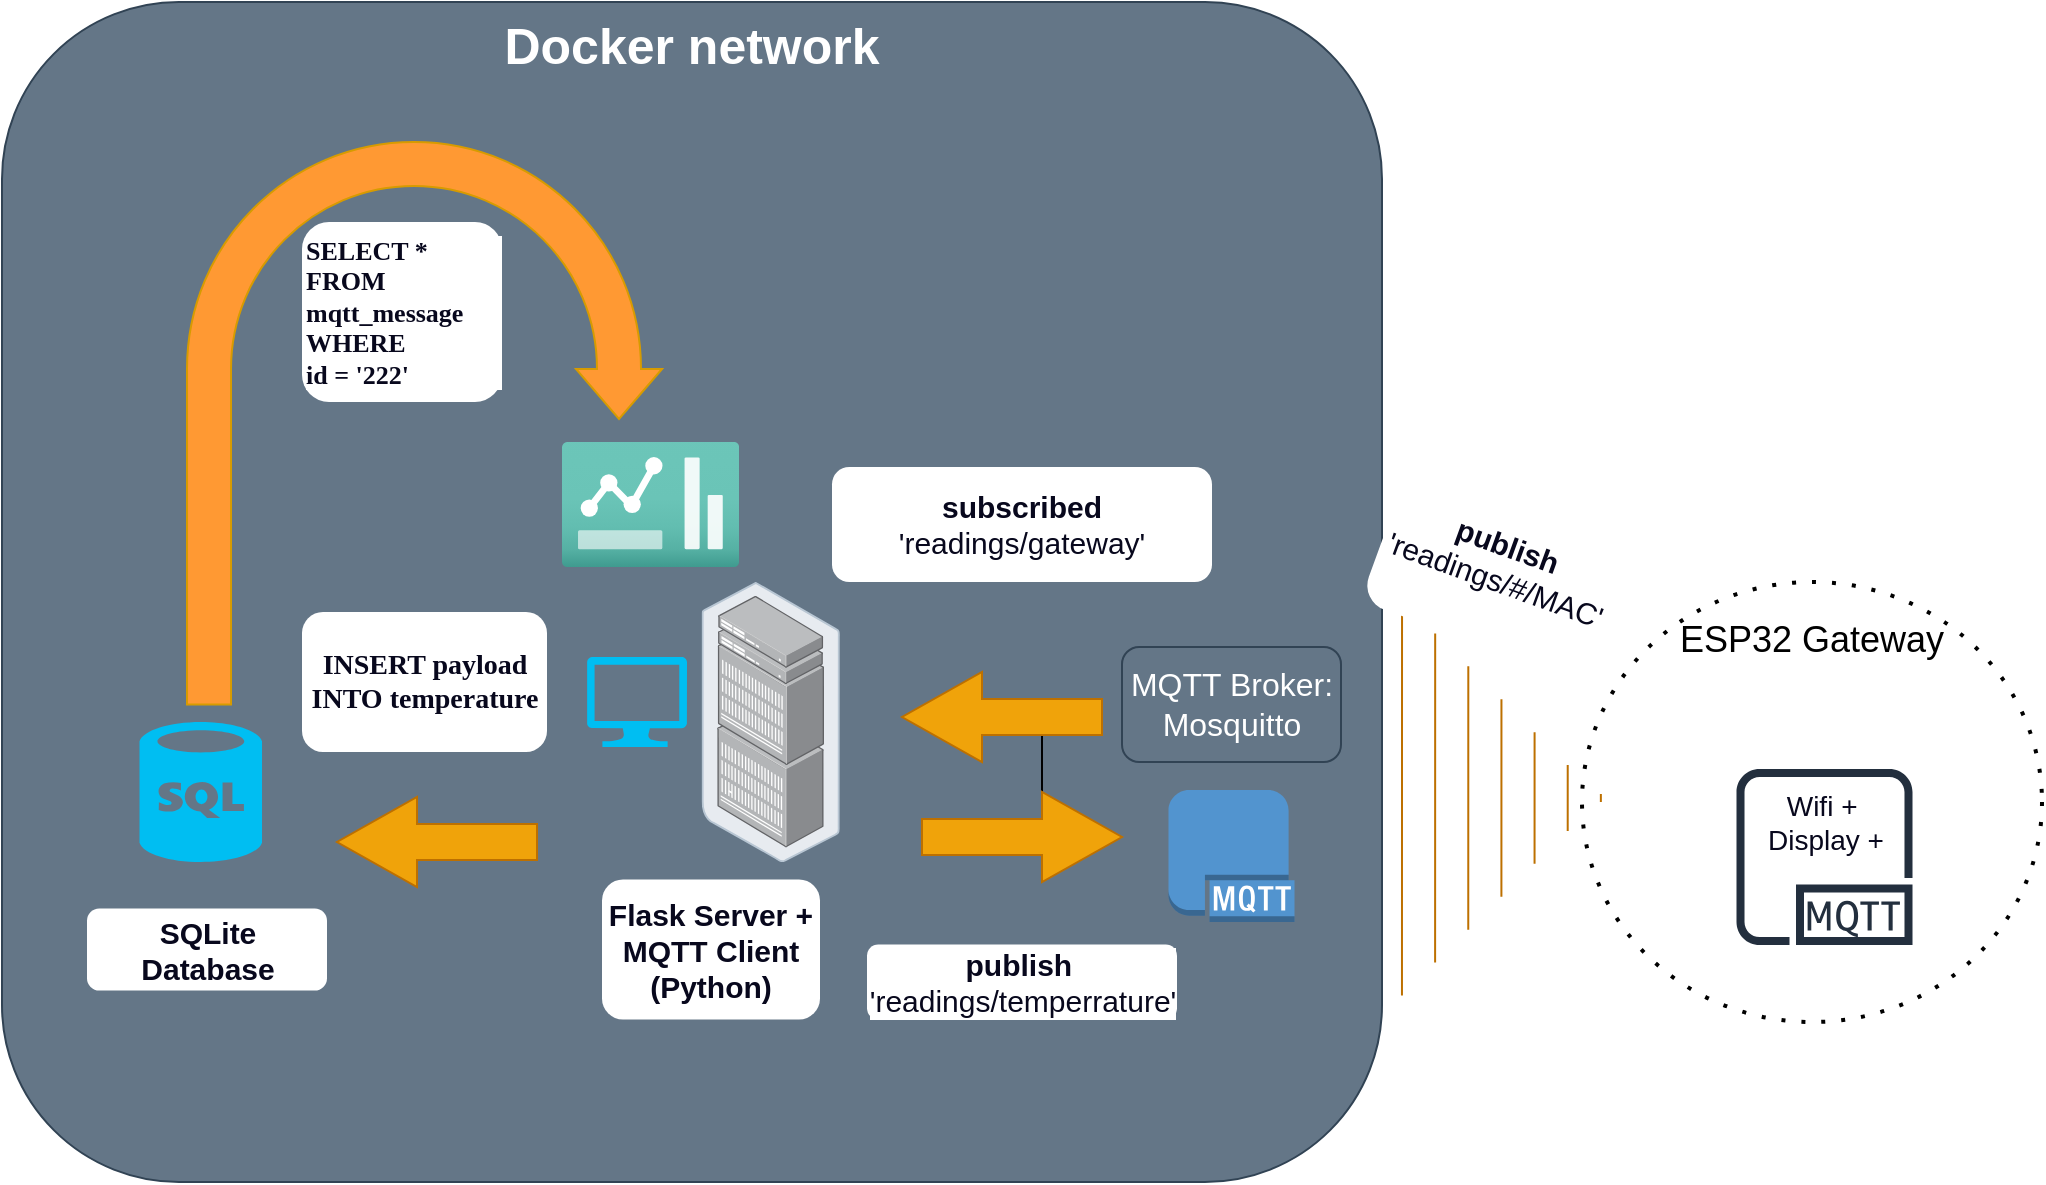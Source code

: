 <mxfile version="26.0.16">
  <diagram name="Page-1" id="OkNnp4ZikiLAbiJxPSVS">
    <mxGraphModel dx="1434" dy="839" grid="1" gridSize="10" guides="1" tooltips="1" connect="1" arrows="1" fold="1" page="1" pageScale="1" pageWidth="1100" pageHeight="850" math="0" shadow="0">
      <root>
        <mxCell id="0" />
        <mxCell id="1" parent="0" />
        <mxCell id="6-Zd3hag-RVSk_g32DTd-28" value="&lt;font style=&quot;font-size: 25px;&quot;&gt;&lt;b&gt;Docker network&lt;/b&gt;&lt;/font&gt;" style="rounded=1;whiteSpace=wrap;html=1;fillColor=#647687;strokeColor=#314354;fontColor=#ffffff;verticalAlign=top;" vertex="1" parent="1">
          <mxGeometry x="30" y="120" width="690" height="590" as="geometry" />
        </mxCell>
        <mxCell id="9Ca5nki053vE-qPJW3u6-1" value="ESP32 Gateway" style="ellipse;whiteSpace=wrap;html=1;fillStyle=dots;dashed=1;dashPattern=1 4;strokeWidth=2;fontSize=18;labelPosition=center;verticalLabelPosition=middle;align=center;verticalAlign=top;spacing=14;" parent="1" vertex="1">
          <mxGeometry x="820" y="410" width="230" height="220" as="geometry" />
        </mxCell>
        <mxCell id="9Ca5nki053vE-qPJW3u6-2" value="" style="shape=mxgraph.arrows2.wedgeArrowDashed2;html=1;bendable=0;startWidth=98.75;stepSize=15;rounded=0;entryX=0.041;entryY=0.491;entryDx=0;entryDy=0;entryPerimeter=0;fillColor=#f0a30a;strokeColor=#BD7000;" parent="1" target="9Ca5nki053vE-qPJW3u6-1" edge="1">
          <mxGeometry width="100" height="100" relative="1" as="geometry">
            <mxPoint x="730" y="518" as="sourcePoint" />
            <mxPoint x="720" y="550" as="targetPoint" />
          </mxGeometry>
        </mxCell>
        <mxCell id="9Ca5nki053vE-qPJW3u6-3" value="" style="sketch=0;outlineConnect=0;fontColor=#232F3E;gradientColor=none;strokeColor=#232F3E;fillColor=#ffffff;dashed=0;verticalLabelPosition=bottom;verticalAlign=top;align=center;html=1;fontSize=12;fontStyle=0;aspect=fixed;shape=mxgraph.aws4.resourceIcon;resIcon=mxgraph.aws4.mqtt_protocol;" parent="1" vertex="1">
          <mxGeometry x="886.25" y="492.5" width="110" height="110" as="geometry" />
        </mxCell>
        <mxCell id="9Ca5nki053vE-qPJW3u6-4" value="Wifi +&amp;nbsp;&lt;div&gt;Display +&lt;/div&gt;" style="text;html=1;align=center;verticalAlign=middle;whiteSpace=wrap;rounded=0;fontSize=14;fontColor=#08081D;" parent="1" vertex="1">
          <mxGeometry x="892.5" y="500" width="97.5" height="60" as="geometry" />
        </mxCell>
        <mxCell id="9Ca5nki053vE-qPJW3u6-7" value="MQTT Broker: Mosquitto" style="text;html=1;align=center;verticalAlign=middle;whiteSpace=wrap;rounded=1;fontSize=16;fontColor=#ffffff;strokeColor=#314354;fillColor=#647687;" parent="1" vertex="1">
          <mxGeometry x="590" y="442.5" width="109.5" height="57.5" as="geometry" />
        </mxCell>
        <mxCell id="9Ca5nki053vE-qPJW3u6-9" value="subscribed&lt;span style=&quot;font-weight: normal;&quot;&gt; &#39;readings/gateway&#39;&lt;/span&gt;" style="text;html=1;align=center;verticalAlign=middle;whiteSpace=wrap;rounded=1;fontSize=15;fontColor=#08081D;labelBackgroundColor=#FFFFFF;fontStyle=1;fillColor=#FFFFFF;" parent="1" vertex="1">
          <mxGeometry x="445" y="352.5" width="190" height="57.5" as="geometry" />
        </mxCell>
        <mxCell id="6-Zd3hag-RVSk_g32DTd-6" style="edgeStyle=orthogonalEdgeStyle;rounded=0;orthogonalLoop=1;jettySize=auto;html=1;exitX=0;exitY=0;exitDx=30;exitDy=31.5;exitPerimeter=0;" edge="1" parent="1" source="9Ca5nki053vE-qPJW3u6-11">
          <mxGeometry relative="1" as="geometry">
            <mxPoint x="550" y="540" as="targetPoint" />
          </mxGeometry>
        </mxCell>
        <mxCell id="9Ca5nki053vE-qPJW3u6-11" value="" style="html=1;shadow=0;dashed=0;align=center;verticalAlign=middle;shape=mxgraph.arrows2.arrow;dy=0.6;dx=40;flipH=1;notch=0;fillColor=#f0a30a;fontColor=#000000;strokeColor=#BD7000;" parent="1" vertex="1">
          <mxGeometry x="480" y="455" width="100" height="45" as="geometry" />
        </mxCell>
        <mxCell id="9Ca5nki053vE-qPJW3u6-12" value="publish&lt;span style=&quot;font-weight: normal;&quot;&gt; &#39;readings/#/MAC&#39;&lt;/span&gt;" style="text;html=1;align=center;verticalAlign=middle;whiteSpace=wrap;rounded=1;fontSize=15;fontColor=#08081D;labelBackgroundColor=#FFFFFF;fontStyle=1;shadow=0;fillColor=#FFFFFF;rotation=20;" parent="1" vertex="1">
          <mxGeometry x="720" y="357.5" width="120" height="85" as="geometry" />
        </mxCell>
        <mxCell id="9Ca5nki053vE-qPJW3u6-13" value="SQLite&lt;div&gt;Database&lt;/div&gt;" style="text;html=1;align=center;verticalAlign=middle;whiteSpace=wrap;rounded=1;fontSize=15;fontColor=#08081D;labelBackgroundColor=#FFFFFF;fontStyle=1;fillColor=#FFFFFF;shadow=0;" parent="1" vertex="1">
          <mxGeometry x="72.5" y="573.25" width="120" height="41" as="geometry" />
        </mxCell>
        <mxCell id="9Ca5nki053vE-qPJW3u6-16" value="Flask Server + MQTT Client (Python)" style="text;html=1;align=center;verticalAlign=middle;whiteSpace=wrap;rounded=1;fontSize=15;fontColor=#08081D;labelBackgroundColor=#FFFFFF;fontStyle=1;shadow=0;fillColor=#FFFFFF;" parent="1" vertex="1">
          <mxGeometry x="330" y="558.75" width="109" height="70" as="geometry" />
        </mxCell>
        <mxCell id="9Ca5nki053vE-qPJW3u6-18" value="INSERT payload INTO temperature" style="text;html=1;align=center;verticalAlign=middle;whiteSpace=wrap;rounded=1;fontSize=14;fontColor=#08081D;labelBackgroundColor=#FFFFFF;fontStyle=1;fillColor=#FFFFFF;fontFamily=Hack;" parent="1" vertex="1">
          <mxGeometry x="180" y="425" width="122.5" height="70" as="geometry" />
        </mxCell>
        <mxCell id="9Ca5nki053vE-qPJW3u6-22" value="" style="image;aspect=fixed;html=1;points=[];align=center;fontSize=12;image=img/lib/azure2/general/Dashboard2.svg;" parent="1" vertex="1">
          <mxGeometry x="310" y="340" width="88.54" height="62.5" as="geometry" />
        </mxCell>
        <mxCell id="9Ca5nki053vE-qPJW3u6-24" value="SELECT *&lt;div&gt;FROM mqtt_message WHERE&amp;nbsp;&lt;/div&gt;&lt;div&gt;id = &#39;222&#39;&lt;/div&gt;" style="text;html=1;align=left;verticalAlign=middle;whiteSpace=wrap;rounded=1;fontSize=13;fontColor=#08081D;labelBackgroundColor=#FFFFFF;fontStyle=1;fillColor=#FFFFFF;fontFamily=Hack;" parent="1" vertex="1">
          <mxGeometry x="180" y="230" width="100" height="90" as="geometry" />
        </mxCell>
        <mxCell id="6-Zd3hag-RVSk_g32DTd-1" value="" style="outlineConnect=0;dashed=0;verticalLabelPosition=bottom;verticalAlign=top;align=center;html=1;shape=mxgraph.aws3.mqtt_protocol;fillColor=#5294CF;gradientColor=none;" vertex="1" parent="1">
          <mxGeometry x="613.25" y="514" width="63" height="66" as="geometry" />
        </mxCell>
        <mxCell id="6-Zd3hag-RVSk_g32DTd-2" value="" style="verticalLabelPosition=bottom;html=1;verticalAlign=top;align=center;strokeColor=none;fillColor=#00BEF2;shape=mxgraph.azure.sql_database;" vertex="1" parent="1">
          <mxGeometry x="98.76" y="480" width="61.25" height="70" as="geometry" />
        </mxCell>
        <mxCell id="6-Zd3hag-RVSk_g32DTd-4" value="" style="image;points=[];aspect=fixed;html=1;align=center;shadow=0;dashed=0;image=img/lib/allied_telesis/storage/Datacenter_Server_Rack_EoR.svg;" vertex="1" parent="1">
          <mxGeometry x="379.73" y="410" width="69.27" height="140" as="geometry" />
        </mxCell>
        <mxCell id="6-Zd3hag-RVSk_g32DTd-5" value="" style="verticalLabelPosition=bottom;html=1;verticalAlign=top;align=center;strokeColor=none;fillColor=#00BEF2;shape=mxgraph.azure.computer;pointerEvents=1;" vertex="1" parent="1">
          <mxGeometry x="322.5" y="447.5" width="50" height="45" as="geometry" />
        </mxCell>
        <mxCell id="6-Zd3hag-RVSk_g32DTd-10" value="" style="html=1;shadow=0;dashed=0;align=center;verticalAlign=middle;shape=mxgraph.arrows2.arrow;dy=0.6;dx=40;flipH=1;notch=0;fillColor=#f0a30a;fontColor=#000000;strokeColor=#BD7000;rotation=-180;" vertex="1" parent="1">
          <mxGeometry x="490" y="515" width="100" height="45" as="geometry" />
        </mxCell>
        <mxCell id="6-Zd3hag-RVSk_g32DTd-11" value="publish&lt;span style=&quot;font-weight: normal;&quot;&gt;&amp;nbsp;&lt;/span&gt;&lt;div&gt;&lt;span style=&quot;font-weight: normal;&quot;&gt;&#39;readings/temperrature&#39;&lt;/span&gt;&lt;/div&gt;" style="text;html=1;align=center;verticalAlign=middle;whiteSpace=wrap;rounded=1;fontSize=15;fontColor=#08081D;labelBackgroundColor=#FFFFFF;fontStyle=1;fillColor=#FFFFFF;" vertex="1" parent="1">
          <mxGeometry x="462.5" y="591.25" width="155" height="37.5" as="geometry" />
        </mxCell>
        <mxCell id="6-Zd3hag-RVSk_g32DTd-14" value="" style="html=1;shadow=0;dashed=0;align=center;verticalAlign=middle;shape=mxgraph.arrows2.arrow;dy=0.6;dx=40;flipH=1;notch=0;fillColor=#f0a30a;fontColor=#000000;strokeColor=#BD7000;" vertex="1" parent="1">
          <mxGeometry x="197.5" y="517.5" width="100" height="45" as="geometry" />
        </mxCell>
        <mxCell id="6-Zd3hag-RVSk_g32DTd-15" value="" style="html=1;shadow=0;dashed=0;align=center;verticalAlign=middle;shape=mxgraph.arrows2.uTurnArrow;dy=11;arrowHead=43;dx2=25;rotation=90;fillColor=#FF9933;strokeColor=#d79b00;" vertex="1" parent="1">
          <mxGeometry x="100.63" y="211.88" width="281.25" height="237.5" as="geometry" />
        </mxCell>
      </root>
    </mxGraphModel>
  </diagram>
</mxfile>
